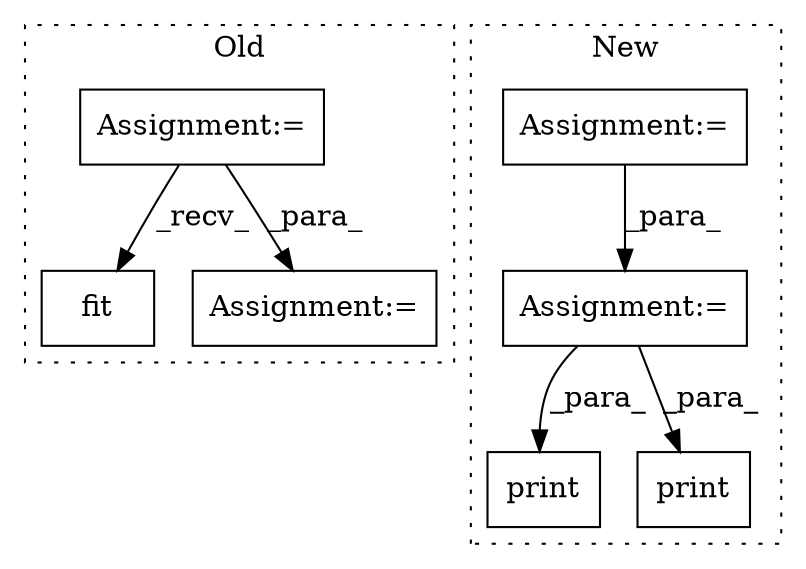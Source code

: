 digraph G {
subgraph cluster0 {
1 [label="fit" a="32" s="1952,1968" l="4,1" shape="box"];
4 [label="Assignment:=" a="7" s="1901" l="1" shape="box"];
5 [label="Assignment:=" a="7" s="2304" l="1" shape="box"];
label = "Old";
style="dotted";
}
subgraph cluster1 {
2 [label="print" a="32" s="2303,2331" l="6,1" shape="box"];
3 [label="Assignment:=" a="7" s="2163" l="1" shape="box"];
6 [label="Assignment:=" a="7" s="1774" l="1" shape="box"];
7 [label="print" a="32" s="2338,2360" l="6,1" shape="box"];
label = "New";
style="dotted";
}
3 -> 7 [label="_para_"];
3 -> 2 [label="_para_"];
4 -> 5 [label="_para_"];
4 -> 1 [label="_recv_"];
6 -> 3 [label="_para_"];
}